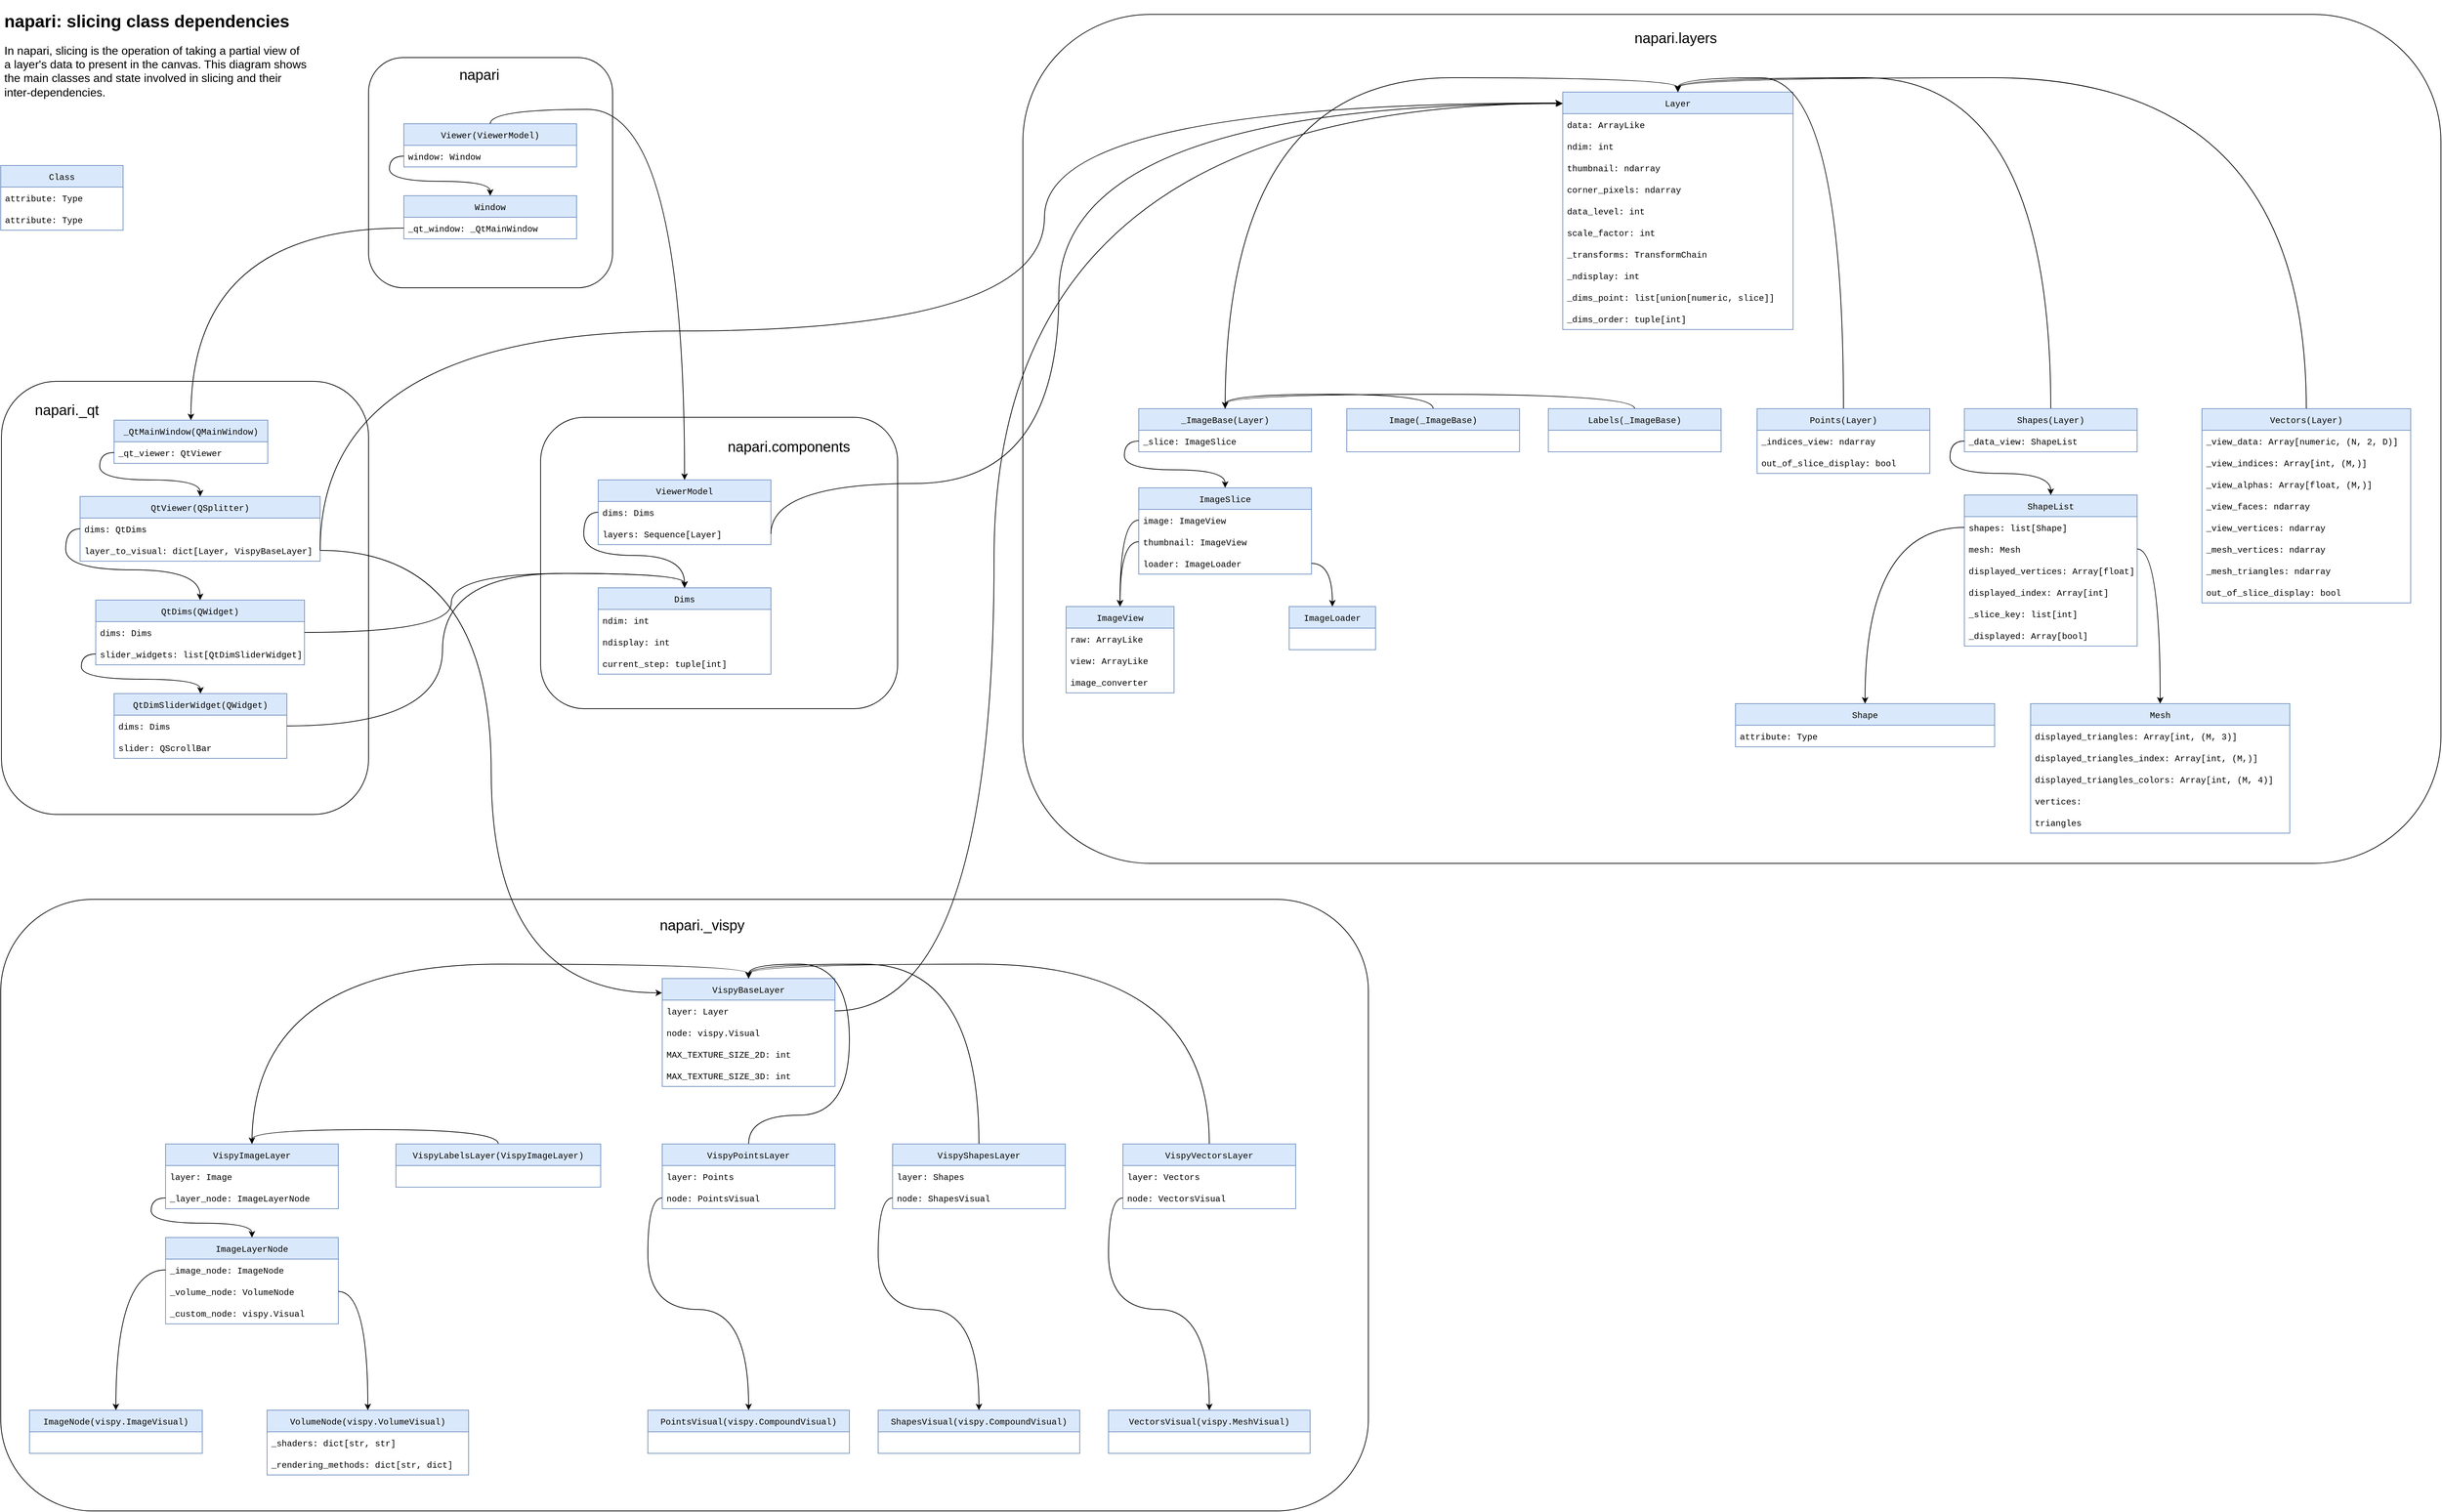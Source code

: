 <mxfile version="20.0.4" type="github">
  <diagram id="amXD4CRLPT9Gu3myYeHr" name="Page-1">
    <mxGraphModel dx="5903" dy="2289" grid="1" gridSize="10" guides="1" tooltips="1" connect="1" arrows="1" fold="1" page="1" pageScale="1" pageWidth="850" pageHeight="1100" math="0" shadow="0">
      <root>
        <mxCell id="0" />
        <mxCell id="1" parent="0" />
        <mxCell id="fehljR9FJIhlfC_9Ge6p-8" value="" style="group" vertex="1" connectable="0" parent="1">
          <mxGeometry x="1440" y="20" width="1970" height="1180" as="geometry" />
        </mxCell>
        <mxCell id="Q6JC675MKathtj5cPqvf-20" value="" style="rounded=1;whiteSpace=wrap;html=1;fillColor=default;" parent="fehljR9FJIhlfC_9Ge6p-8" vertex="1">
          <mxGeometry width="1970" height="1180" as="geometry" />
        </mxCell>
        <mxCell id="Q6JC675MKathtj5cPqvf-26" value="_ImageBase(Layer)" style="swimlane;fontStyle=0;childLayout=stackLayout;horizontal=1;startSize=30;horizontalStack=0;resizeParent=1;resizeParentMax=0;resizeLast=0;collapsible=1;marginBottom=0;fontSize=12;fillColor=#dae8fc;strokeColor=#6c8ebf;fontFamily=Courier New;" parent="fehljR9FJIhlfC_9Ge6p-8" vertex="1">
          <mxGeometry x="161" y="548" width="240" height="60" as="geometry" />
        </mxCell>
        <mxCell id="Q6JC675MKathtj5cPqvf-27" value="_slice: ImageSlice" style="text;strokeColor=none;fillColor=none;align=left;verticalAlign=middle;spacingLeft=4;spacingRight=4;overflow=hidden;points=[[0,0.5],[1,0.5]];portConstraint=eastwest;rotatable=0;fontSize=12;fontFamily=Courier New;" parent="Q6JC675MKathtj5cPqvf-26" vertex="1">
          <mxGeometry y="30" width="240" height="30" as="geometry" />
        </mxCell>
        <mxCell id="Q6JC675MKathtj5cPqvf-28" value="ImageSlice" style="swimlane;fontStyle=0;childLayout=stackLayout;horizontal=1;startSize=30;horizontalStack=0;resizeParent=1;resizeParentMax=0;resizeLast=0;collapsible=1;marginBottom=0;fontSize=12;fillColor=#dae8fc;strokeColor=#6c8ebf;fontFamily=Courier New;" parent="fehljR9FJIhlfC_9Ge6p-8" vertex="1">
          <mxGeometry x="161" y="658" width="240" height="120" as="geometry" />
        </mxCell>
        <mxCell id="Q6JC675MKathtj5cPqvf-29" value="image: ImageView" style="text;strokeColor=none;fillColor=none;align=left;verticalAlign=middle;spacingLeft=4;spacingRight=4;overflow=hidden;points=[[0,0.5],[1,0.5]];portConstraint=eastwest;rotatable=0;fontSize=12;fontFamily=Courier New;" parent="Q6JC675MKathtj5cPqvf-28" vertex="1">
          <mxGeometry y="30" width="240" height="30" as="geometry" />
        </mxCell>
        <mxCell id="Q6JC675MKathtj5cPqvf-30" value="thumbnail: ImageView" style="text;strokeColor=none;fillColor=none;align=left;verticalAlign=middle;spacingLeft=4;spacingRight=4;overflow=hidden;points=[[0,0.5],[1,0.5]];portConstraint=eastwest;rotatable=0;fontSize=12;fontFamily=Courier New;" parent="Q6JC675MKathtj5cPqvf-28" vertex="1">
          <mxGeometry y="60" width="240" height="30" as="geometry" />
        </mxCell>
        <mxCell id="Q6JC675MKathtj5cPqvf-31" value="loader: ImageLoader" style="text;strokeColor=none;fillColor=none;align=left;verticalAlign=middle;spacingLeft=4;spacingRight=4;overflow=hidden;points=[[0,0.5],[1,0.5]];portConstraint=eastwest;rotatable=0;fontSize=12;fontFamily=Courier New;" parent="Q6JC675MKathtj5cPqvf-28" vertex="1">
          <mxGeometry y="90" width="240" height="30" as="geometry" />
        </mxCell>
        <mxCell id="Q6JC675MKathtj5cPqvf-32" value="ImageView" style="swimlane;fontStyle=0;childLayout=stackLayout;horizontal=1;startSize=30;horizontalStack=0;resizeParent=1;resizeParentMax=0;resizeLast=0;collapsible=1;marginBottom=0;fontSize=12;fillColor=#dae8fc;strokeColor=#6c8ebf;fontFamily=Courier New;" parent="fehljR9FJIhlfC_9Ge6p-8" vertex="1">
          <mxGeometry x="60" y="823" width="150" height="120" as="geometry">
            <mxRectangle x="1910" y="835" width="110" height="30" as="alternateBounds" />
          </mxGeometry>
        </mxCell>
        <mxCell id="Q6JC675MKathtj5cPqvf-33" value="raw: ArrayLike" style="text;strokeColor=none;fillColor=none;align=left;verticalAlign=middle;spacingLeft=4;spacingRight=4;overflow=hidden;points=[[0,0.5],[1,0.5]];portConstraint=eastwest;rotatable=0;fontSize=12;fontFamily=Courier New;" parent="Q6JC675MKathtj5cPqvf-32" vertex="1">
          <mxGeometry y="30" width="150" height="30" as="geometry" />
        </mxCell>
        <mxCell id="Q6JC675MKathtj5cPqvf-34" value="view: ArrayLike" style="text;strokeColor=none;fillColor=none;align=left;verticalAlign=middle;spacingLeft=4;spacingRight=4;overflow=hidden;points=[[0,0.5],[1,0.5]];portConstraint=eastwest;rotatable=0;fontSize=12;fontFamily=Courier New;" parent="Q6JC675MKathtj5cPqvf-32" vertex="1">
          <mxGeometry y="60" width="150" height="30" as="geometry" />
        </mxCell>
        <mxCell id="Q6JC675MKathtj5cPqvf-35" value="image_converter" style="text;strokeColor=none;fillColor=none;align=left;verticalAlign=middle;spacingLeft=4;spacingRight=4;overflow=hidden;points=[[0,0.5],[1,0.5]];portConstraint=eastwest;rotatable=0;fontSize=12;fontFamily=Courier New;" parent="Q6JC675MKathtj5cPqvf-32" vertex="1">
          <mxGeometry y="90" width="150" height="30" as="geometry" />
        </mxCell>
        <mxCell id="Q6JC675MKathtj5cPqvf-36" value="ImageLoader" style="swimlane;fontStyle=0;childLayout=stackLayout;horizontal=1;startSize=30;horizontalStack=0;resizeParent=1;resizeParentMax=0;resizeLast=0;collapsible=1;marginBottom=0;fontSize=12;fillColor=#dae8fc;strokeColor=#6c8ebf;fontFamily=Courier New;" parent="fehljR9FJIhlfC_9Ge6p-8" vertex="1">
          <mxGeometry x="370" y="823" width="120" height="60" as="geometry" />
        </mxCell>
        <mxCell id="Q6JC675MKathtj5cPqvf-37" value="Layer" style="swimlane;fontStyle=0;childLayout=stackLayout;horizontal=1;startSize=30;horizontalStack=0;resizeParent=1;resizeParentMax=0;resizeLast=0;collapsible=1;marginBottom=0;fontSize=12;fillColor=#dae8fc;strokeColor=#6c8ebf;fontFamily=Courier New;" parent="fehljR9FJIhlfC_9Ge6p-8" vertex="1">
          <mxGeometry x="750" y="108" width="320" height="330" as="geometry" />
        </mxCell>
        <mxCell id="Q6JC675MKathtj5cPqvf-38" value="data: ArrayLike" style="text;strokeColor=none;fillColor=none;align=left;verticalAlign=middle;spacingLeft=4;spacingRight=4;overflow=hidden;points=[[0,0.5],[1,0.5]];portConstraint=eastwest;rotatable=0;fontSize=12;fontFamily=Courier New;" parent="Q6JC675MKathtj5cPqvf-37" vertex="1">
          <mxGeometry y="30" width="320" height="30" as="geometry" />
        </mxCell>
        <mxCell id="Q6JC675MKathtj5cPqvf-39" value="ndim: int" style="text;strokeColor=none;fillColor=none;align=left;verticalAlign=middle;spacingLeft=4;spacingRight=4;overflow=hidden;points=[[0,0.5],[1,0.5]];portConstraint=eastwest;rotatable=0;fontSize=12;fontFamily=Courier New;" parent="Q6JC675MKathtj5cPqvf-37" vertex="1">
          <mxGeometry y="60" width="320" height="30" as="geometry" />
        </mxCell>
        <mxCell id="Q6JC675MKathtj5cPqvf-40" value="thumbnail: ndarray" style="text;strokeColor=none;fillColor=none;align=left;verticalAlign=middle;spacingLeft=4;spacingRight=4;overflow=hidden;points=[[0,0.5],[1,0.5]];portConstraint=eastwest;rotatable=0;fontSize=12;fontFamily=Courier New;" parent="Q6JC675MKathtj5cPqvf-37" vertex="1">
          <mxGeometry y="90" width="320" height="30" as="geometry" />
        </mxCell>
        <mxCell id="Q6JC675MKathtj5cPqvf-41" value="corner_pixels: ndarray" style="text;strokeColor=none;fillColor=none;align=left;verticalAlign=middle;spacingLeft=4;spacingRight=4;overflow=hidden;points=[[0,0.5],[1,0.5]];portConstraint=eastwest;rotatable=0;fontSize=12;fontFamily=Courier New;" parent="Q6JC675MKathtj5cPqvf-37" vertex="1">
          <mxGeometry y="120" width="320" height="30" as="geometry" />
        </mxCell>
        <mxCell id="Q6JC675MKathtj5cPqvf-42" value="data_level: int" style="text;strokeColor=none;fillColor=none;align=left;verticalAlign=middle;spacingLeft=4;spacingRight=4;overflow=hidden;points=[[0,0.5],[1,0.5]];portConstraint=eastwest;rotatable=0;fontSize=12;fontFamily=Courier New;" parent="Q6JC675MKathtj5cPqvf-37" vertex="1">
          <mxGeometry y="150" width="320" height="30" as="geometry" />
        </mxCell>
        <mxCell id="Q6JC675MKathtj5cPqvf-43" value="scale_factor: int" style="text;strokeColor=none;fillColor=none;align=left;verticalAlign=middle;spacingLeft=4;spacingRight=4;overflow=hidden;points=[[0,0.5],[1,0.5]];portConstraint=eastwest;rotatable=0;fontSize=12;fontFamily=Courier New;" parent="Q6JC675MKathtj5cPqvf-37" vertex="1">
          <mxGeometry y="180" width="320" height="30" as="geometry" />
        </mxCell>
        <mxCell id="Q6JC675MKathtj5cPqvf-44" value="_transforms: TransformChain" style="text;strokeColor=none;fillColor=none;align=left;verticalAlign=middle;spacingLeft=4;spacingRight=4;overflow=hidden;points=[[0,0.5],[1,0.5]];portConstraint=eastwest;rotatable=0;fontSize=12;fontFamily=Courier New;" parent="Q6JC675MKathtj5cPqvf-37" vertex="1">
          <mxGeometry y="210" width="320" height="30" as="geometry" />
        </mxCell>
        <mxCell id="Q6JC675MKathtj5cPqvf-45" value="_ndisplay: int" style="text;strokeColor=none;fillColor=none;align=left;verticalAlign=middle;spacingLeft=4;spacingRight=4;overflow=hidden;points=[[0,0.5],[1,0.5]];portConstraint=eastwest;rotatable=0;fontSize=12;fontFamily=Courier New;" parent="Q6JC675MKathtj5cPqvf-37" vertex="1">
          <mxGeometry y="240" width="320" height="30" as="geometry" />
        </mxCell>
        <mxCell id="Q6JC675MKathtj5cPqvf-46" value="_dims_point: list[union[numeric, slice]]" style="text;strokeColor=none;fillColor=none;align=left;verticalAlign=middle;spacingLeft=4;spacingRight=4;overflow=hidden;points=[[0,0.5],[1,0.5]];portConstraint=eastwest;rotatable=0;fontSize=12;fontFamily=Courier New;" parent="Q6JC675MKathtj5cPqvf-37" vertex="1">
          <mxGeometry y="270" width="320" height="30" as="geometry" />
        </mxCell>
        <mxCell id="Q6JC675MKathtj5cPqvf-47" value="_dims_order: tuple[int]" style="text;strokeColor=none;fillColor=none;align=left;verticalAlign=middle;spacingLeft=4;spacingRight=4;overflow=hidden;points=[[0,0.5],[1,0.5]];portConstraint=eastwest;rotatable=0;fontSize=12;fontFamily=Courier New;" parent="Q6JC675MKathtj5cPqvf-37" vertex="1">
          <mxGeometry y="300" width="320" height="30" as="geometry" />
        </mxCell>
        <mxCell id="Q6JC675MKathtj5cPqvf-48" style="edgeStyle=orthogonalEdgeStyle;curved=1;rounded=0;orthogonalLoop=1;jettySize=auto;html=1;exitX=0.5;exitY=0;exitDx=0;exitDy=0;entryX=0.5;entryY=0;entryDx=0;entryDy=0;" parent="fehljR9FJIhlfC_9Ge6p-8" source="Q6JC675MKathtj5cPqvf-49" target="Q6JC675MKathtj5cPqvf-37" edge="1">
          <mxGeometry relative="1" as="geometry" />
        </mxCell>
        <mxCell id="Q6JC675MKathtj5cPqvf-49" value="Points(Layer)" style="swimlane;fontStyle=0;childLayout=stackLayout;horizontal=1;startSize=30;horizontalStack=0;resizeParent=1;resizeParentMax=0;resizeLast=0;collapsible=1;marginBottom=0;fontSize=12;fillColor=#dae8fc;strokeColor=#6c8ebf;fontFamily=Courier New;" parent="fehljR9FJIhlfC_9Ge6p-8" vertex="1">
          <mxGeometry x="1020" y="548" width="240" height="90" as="geometry" />
        </mxCell>
        <mxCell id="Q6JC675MKathtj5cPqvf-50" value="_indices_view: ndarray" style="text;strokeColor=none;fillColor=none;align=left;verticalAlign=middle;spacingLeft=4;spacingRight=4;overflow=hidden;points=[[0,0.5],[1,0.5]];portConstraint=eastwest;rotatable=0;fontSize=12;fontFamily=Courier New;" parent="Q6JC675MKathtj5cPqvf-49" vertex="1">
          <mxGeometry y="30" width="240" height="30" as="geometry" />
        </mxCell>
        <mxCell id="Q6JC675MKathtj5cPqvf-51" value="out_of_slice_display: bool" style="text;strokeColor=none;fillColor=none;align=left;verticalAlign=middle;spacingLeft=4;spacingRight=4;overflow=hidden;points=[[0,0.5],[1,0.5]];portConstraint=eastwest;rotatable=0;fontSize=12;fontFamily=Courier New;" parent="Q6JC675MKathtj5cPqvf-49" vertex="1">
          <mxGeometry y="60" width="240" height="30" as="geometry" />
        </mxCell>
        <mxCell id="Q6JC675MKathtj5cPqvf-52" style="edgeStyle=orthogonalEdgeStyle;curved=1;rounded=0;orthogonalLoop=1;jettySize=auto;html=1;exitX=0.5;exitY=0;exitDx=0;exitDy=0;entryX=0.5;entryY=0;entryDx=0;entryDy=0;" parent="fehljR9FJIhlfC_9Ge6p-8" source="Q6JC675MKathtj5cPqvf-53" target="Q6JC675MKathtj5cPqvf-37" edge="1">
          <mxGeometry relative="1" as="geometry" />
        </mxCell>
        <mxCell id="Q6JC675MKathtj5cPqvf-53" value="Shapes(Layer)" style="swimlane;fontStyle=0;childLayout=stackLayout;horizontal=1;startSize=30;horizontalStack=0;resizeParent=1;resizeParentMax=0;resizeLast=0;collapsible=1;marginBottom=0;fontSize=12;fillColor=#dae8fc;strokeColor=#6c8ebf;fontFamily=Courier New;" parent="fehljR9FJIhlfC_9Ge6p-8" vertex="1">
          <mxGeometry x="1308" y="548" width="240" height="60" as="geometry" />
        </mxCell>
        <mxCell id="Q6JC675MKathtj5cPqvf-54" value="_data_view: ShapeList" style="text;strokeColor=none;fillColor=none;align=left;verticalAlign=middle;spacingLeft=4;spacingRight=4;overflow=hidden;points=[[0,0.5],[1,0.5]];portConstraint=eastwest;rotatable=0;fontSize=12;fontFamily=Courier New;" parent="Q6JC675MKathtj5cPqvf-53" vertex="1">
          <mxGeometry y="30" width="240" height="30" as="geometry" />
        </mxCell>
        <mxCell id="Q6JC675MKathtj5cPqvf-55" value="ShapeList" style="swimlane;fontStyle=0;childLayout=stackLayout;horizontal=1;startSize=30;horizontalStack=0;resizeParent=1;resizeParentMax=0;resizeLast=0;collapsible=1;marginBottom=0;fontSize=12;fillColor=#dae8fc;strokeColor=#6c8ebf;fontFamily=Courier New;" parent="fehljR9FJIhlfC_9Ge6p-8" vertex="1">
          <mxGeometry x="1308" y="668" width="240" height="210" as="geometry" />
        </mxCell>
        <mxCell id="Q6JC675MKathtj5cPqvf-56" value="shapes: list[Shape]" style="text;strokeColor=none;fillColor=none;align=left;verticalAlign=middle;spacingLeft=4;spacingRight=4;overflow=hidden;points=[[0,0.5],[1,0.5]];portConstraint=eastwest;rotatable=0;fontSize=12;fontFamily=Courier New;" parent="Q6JC675MKathtj5cPqvf-55" vertex="1">
          <mxGeometry y="30" width="240" height="30" as="geometry" />
        </mxCell>
        <mxCell id="Q6JC675MKathtj5cPqvf-57" value="mesh: Mesh" style="text;strokeColor=none;fillColor=none;align=left;verticalAlign=middle;spacingLeft=4;spacingRight=4;overflow=hidden;points=[[0,0.5],[1,0.5]];portConstraint=eastwest;rotatable=0;fontSize=12;fontFamily=Courier New;" parent="Q6JC675MKathtj5cPqvf-55" vertex="1">
          <mxGeometry y="60" width="240" height="30" as="geometry" />
        </mxCell>
        <mxCell id="Q6JC675MKathtj5cPqvf-58" value="displayed_vertices: Array[float]" style="text;strokeColor=none;fillColor=none;align=left;verticalAlign=middle;spacingLeft=4;spacingRight=4;overflow=hidden;points=[[0,0.5],[1,0.5]];portConstraint=eastwest;rotatable=0;fontSize=12;fontFamily=Courier New;" parent="Q6JC675MKathtj5cPqvf-55" vertex="1">
          <mxGeometry y="90" width="240" height="30" as="geometry" />
        </mxCell>
        <mxCell id="Q6JC675MKathtj5cPqvf-59" value="displayed_index: Array[int]" style="text;strokeColor=none;fillColor=none;align=left;verticalAlign=middle;spacingLeft=4;spacingRight=4;overflow=hidden;points=[[0,0.5],[1,0.5]];portConstraint=eastwest;rotatable=0;fontSize=12;fontFamily=Courier New;" parent="Q6JC675MKathtj5cPqvf-55" vertex="1">
          <mxGeometry y="120" width="240" height="30" as="geometry" />
        </mxCell>
        <mxCell id="Q6JC675MKathtj5cPqvf-60" value="_slice_key: list[int]" style="text;strokeColor=none;fillColor=none;align=left;verticalAlign=middle;spacingLeft=4;spacingRight=4;overflow=hidden;points=[[0,0.5],[1,0.5]];portConstraint=eastwest;rotatable=0;fontSize=12;fontFamily=Courier New;" parent="Q6JC675MKathtj5cPqvf-55" vertex="1">
          <mxGeometry y="150" width="240" height="30" as="geometry" />
        </mxCell>
        <mxCell id="Q6JC675MKathtj5cPqvf-61" value="_displayed: Array[bool]" style="text;strokeColor=none;fillColor=none;align=left;verticalAlign=middle;spacingLeft=4;spacingRight=4;overflow=hidden;points=[[0,0.5],[1,0.5]];portConstraint=eastwest;rotatable=0;fontSize=12;fontFamily=Courier New;" parent="Q6JC675MKathtj5cPqvf-55" vertex="1">
          <mxGeometry y="180" width="240" height="30" as="geometry" />
        </mxCell>
        <mxCell id="Q6JC675MKathtj5cPqvf-62" value="Mesh" style="swimlane;fontStyle=0;childLayout=stackLayout;horizontal=1;startSize=30;horizontalStack=0;resizeParent=1;resizeParentMax=0;resizeLast=0;collapsible=1;marginBottom=0;fontSize=12;fillColor=#dae8fc;strokeColor=#6c8ebf;fontFamily=Courier New;" parent="fehljR9FJIhlfC_9Ge6p-8" vertex="1">
          <mxGeometry x="1400" y="958" width="360" height="180" as="geometry" />
        </mxCell>
        <mxCell id="Q6JC675MKathtj5cPqvf-63" value="displayed_triangles: Array[int, (M, 3)]" style="text;strokeColor=none;fillColor=none;align=left;verticalAlign=middle;spacingLeft=4;spacingRight=4;overflow=hidden;points=[[0,0.5],[1,0.5]];portConstraint=eastwest;rotatable=0;fontSize=12;fontFamily=Courier New;" parent="Q6JC675MKathtj5cPqvf-62" vertex="1">
          <mxGeometry y="30" width="360" height="30" as="geometry" />
        </mxCell>
        <mxCell id="Q6JC675MKathtj5cPqvf-64" value="displayed_triangles_index: Array[int, (M,)]" style="text;strokeColor=none;fillColor=none;align=left;verticalAlign=middle;spacingLeft=4;spacingRight=4;overflow=hidden;points=[[0,0.5],[1,0.5]];portConstraint=eastwest;rotatable=0;fontSize=12;fontFamily=Courier New;" parent="Q6JC675MKathtj5cPqvf-62" vertex="1">
          <mxGeometry y="60" width="360" height="30" as="geometry" />
        </mxCell>
        <mxCell id="Q6JC675MKathtj5cPqvf-65" value="displayed_triangles_colors: Array[int, (M, 4)]" style="text;strokeColor=none;fillColor=none;align=left;verticalAlign=middle;spacingLeft=4;spacingRight=4;overflow=hidden;points=[[0,0.5],[1,0.5]];portConstraint=eastwest;rotatable=0;fontSize=12;fontFamily=Courier New;" parent="Q6JC675MKathtj5cPqvf-62" vertex="1">
          <mxGeometry y="90" width="360" height="30" as="geometry" />
        </mxCell>
        <mxCell id="Q6JC675MKathtj5cPqvf-66" value="vertices:" style="text;strokeColor=none;fillColor=none;align=left;verticalAlign=middle;spacingLeft=4;spacingRight=4;overflow=hidden;points=[[0,0.5],[1,0.5]];portConstraint=eastwest;rotatable=0;fontSize=12;fontFamily=Courier New;" parent="Q6JC675MKathtj5cPqvf-62" vertex="1">
          <mxGeometry y="120" width="360" height="30" as="geometry" />
        </mxCell>
        <mxCell id="Q6JC675MKathtj5cPqvf-67" value="triangles" style="text;strokeColor=none;fillColor=none;align=left;verticalAlign=middle;spacingLeft=4;spacingRight=4;overflow=hidden;points=[[0,0.5],[1,0.5]];portConstraint=eastwest;rotatable=0;fontSize=12;fontFamily=Courier New;" parent="Q6JC675MKathtj5cPqvf-62" vertex="1">
          <mxGeometry y="150" width="360" height="30" as="geometry" />
        </mxCell>
        <mxCell id="Q6JC675MKathtj5cPqvf-68" style="edgeStyle=orthogonalEdgeStyle;curved=1;rounded=0;orthogonalLoop=1;jettySize=auto;html=1;exitX=0.5;exitY=0;exitDx=0;exitDy=0;entryX=0.5;entryY=0;entryDx=0;entryDy=0;" parent="fehljR9FJIhlfC_9Ge6p-8" source="Q6JC675MKathtj5cPqvf-69" target="Q6JC675MKathtj5cPqvf-37" edge="1">
          <mxGeometry relative="1" as="geometry" />
        </mxCell>
        <mxCell id="Q6JC675MKathtj5cPqvf-69" value="Vectors(Layer)" style="swimlane;fontStyle=0;childLayout=stackLayout;horizontal=1;startSize=30;horizontalStack=0;resizeParent=1;resizeParentMax=0;resizeLast=0;collapsible=1;marginBottom=0;fontSize=12;fillColor=#dae8fc;strokeColor=#6c8ebf;fontFamily=Courier New;" parent="fehljR9FJIhlfC_9Ge6p-8" vertex="1">
          <mxGeometry x="1638" y="548" width="290" height="270" as="geometry" />
        </mxCell>
        <mxCell id="Q6JC675MKathtj5cPqvf-70" value="_view_data: Array[numeric, (N, 2, D)]" style="text;strokeColor=none;fillColor=none;align=left;verticalAlign=middle;spacingLeft=4;spacingRight=4;overflow=hidden;points=[[0,0.5],[1,0.5]];portConstraint=eastwest;rotatable=0;fontSize=12;fontFamily=Courier New;" parent="Q6JC675MKathtj5cPqvf-69" vertex="1">
          <mxGeometry y="30" width="290" height="30" as="geometry" />
        </mxCell>
        <mxCell id="Q6JC675MKathtj5cPqvf-71" value="_view_indices: Array[int, (M,)]" style="text;strokeColor=none;fillColor=none;align=left;verticalAlign=middle;spacingLeft=4;spacingRight=4;overflow=hidden;points=[[0,0.5],[1,0.5]];portConstraint=eastwest;rotatable=0;fontSize=12;fontFamily=Courier New;" parent="Q6JC675MKathtj5cPqvf-69" vertex="1">
          <mxGeometry y="60" width="290" height="30" as="geometry" />
        </mxCell>
        <mxCell id="Q6JC675MKathtj5cPqvf-72" value="_view_alphas: Array[float, (M,)]" style="text;strokeColor=none;fillColor=none;align=left;verticalAlign=middle;spacingLeft=4;spacingRight=4;overflow=hidden;points=[[0,0.5],[1,0.5]];portConstraint=eastwest;rotatable=0;fontSize=12;fontFamily=Courier New;" parent="Q6JC675MKathtj5cPqvf-69" vertex="1">
          <mxGeometry y="90" width="290" height="30" as="geometry" />
        </mxCell>
        <mxCell id="Q6JC675MKathtj5cPqvf-73" value="_view_faces: ndarray" style="text;strokeColor=none;fillColor=none;align=left;verticalAlign=middle;spacingLeft=4;spacingRight=4;overflow=hidden;points=[[0,0.5],[1,0.5]];portConstraint=eastwest;rotatable=0;fontSize=12;fontFamily=Courier New;" parent="Q6JC675MKathtj5cPqvf-69" vertex="1">
          <mxGeometry y="120" width="290" height="30" as="geometry" />
        </mxCell>
        <mxCell id="Q6JC675MKathtj5cPqvf-74" value="_view_vertices: ndarray" style="text;strokeColor=none;fillColor=none;align=left;verticalAlign=middle;spacingLeft=4;spacingRight=4;overflow=hidden;points=[[0,0.5],[1,0.5]];portConstraint=eastwest;rotatable=0;fontSize=12;fontFamily=Courier New;" parent="Q6JC675MKathtj5cPqvf-69" vertex="1">
          <mxGeometry y="150" width="290" height="30" as="geometry" />
        </mxCell>
        <mxCell id="Q6JC675MKathtj5cPqvf-75" value="_mesh_vertices: ndarray" style="text;strokeColor=none;fillColor=none;align=left;verticalAlign=middle;spacingLeft=4;spacingRight=4;overflow=hidden;points=[[0,0.5],[1,0.5]];portConstraint=eastwest;rotatable=0;fontSize=12;fontFamily=Courier New;" parent="Q6JC675MKathtj5cPqvf-69" vertex="1">
          <mxGeometry y="180" width="290" height="30" as="geometry" />
        </mxCell>
        <mxCell id="Q6JC675MKathtj5cPqvf-76" value="_mesh_triangles: ndarray" style="text;strokeColor=none;fillColor=none;align=left;verticalAlign=middle;spacingLeft=4;spacingRight=4;overflow=hidden;points=[[0,0.5],[1,0.5]];portConstraint=eastwest;rotatable=0;fontSize=12;fontFamily=Courier New;" parent="Q6JC675MKathtj5cPqvf-69" vertex="1">
          <mxGeometry y="210" width="290" height="30" as="geometry" />
        </mxCell>
        <mxCell id="Q6JC675MKathtj5cPqvf-77" value="out_of_slice_display: bool" style="text;strokeColor=none;fillColor=none;align=left;verticalAlign=middle;spacingLeft=4;spacingRight=4;overflow=hidden;points=[[0,0.5],[1,0.5]];portConstraint=eastwest;rotatable=0;fontSize=12;fontFamily=Courier New;" parent="Q6JC675MKathtj5cPqvf-69" vertex="1">
          <mxGeometry y="240" width="290" height="30" as="geometry" />
        </mxCell>
        <mxCell id="Q6JC675MKathtj5cPqvf-78" style="edgeStyle=orthogonalEdgeStyle;curved=1;rounded=0;orthogonalLoop=1;jettySize=auto;html=1;exitX=0.5;exitY=0;exitDx=0;exitDy=0;entryX=0.5;entryY=0;entryDx=0;entryDy=0;" parent="fehljR9FJIhlfC_9Ge6p-8" source="Q6JC675MKathtj5cPqvf-79" target="Q6JC675MKathtj5cPqvf-26" edge="1">
          <mxGeometry relative="1" as="geometry" />
        </mxCell>
        <mxCell id="Q6JC675MKathtj5cPqvf-79" value="Labels(_ImageBase)" style="swimlane;fontStyle=0;childLayout=stackLayout;horizontal=1;startSize=30;horizontalStack=0;resizeParent=1;resizeParentMax=0;resizeLast=0;collapsible=1;marginBottom=0;fontSize=12;fillColor=#dae8fc;strokeColor=#6c8ebf;fontFamily=Courier New;" parent="fehljR9FJIhlfC_9Ge6p-8" vertex="1">
          <mxGeometry x="730" y="548" width="240" height="60" as="geometry" />
        </mxCell>
        <mxCell id="Q6JC675MKathtj5cPqvf-80" style="edgeStyle=orthogonalEdgeStyle;curved=1;rounded=0;orthogonalLoop=1;jettySize=auto;html=1;exitX=0.5;exitY=0;exitDx=0;exitDy=0;entryX=0.5;entryY=0;entryDx=0;entryDy=0;" parent="fehljR9FJIhlfC_9Ge6p-8" source="Q6JC675MKathtj5cPqvf-81" target="Q6JC675MKathtj5cPqvf-26" edge="1">
          <mxGeometry relative="1" as="geometry" />
        </mxCell>
        <mxCell id="Q6JC675MKathtj5cPqvf-81" value="Image(_ImageBase)" style="swimlane;fontStyle=0;childLayout=stackLayout;horizontal=1;startSize=30;horizontalStack=0;resizeParent=1;resizeParentMax=0;resizeLast=0;collapsible=1;marginBottom=0;fontSize=12;fillColor=#dae8fc;strokeColor=#6c8ebf;fontFamily=Courier New;" parent="fehljR9FJIhlfC_9Ge6p-8" vertex="1">
          <mxGeometry x="450" y="548" width="240" height="60" as="geometry" />
        </mxCell>
        <mxCell id="Q6JC675MKathtj5cPqvf-82" value="&lt;font style=&quot;font-size: 20px;&quot;&gt;napari.layers&lt;/font&gt;" style="text;html=1;strokeColor=none;fillColor=none;align=center;verticalAlign=middle;whiteSpace=wrap;rounded=0;" parent="fehljR9FJIhlfC_9Ge6p-8" vertex="1">
          <mxGeometry x="817" y="17" width="180" height="30" as="geometry" />
        </mxCell>
        <mxCell id="Q6JC675MKathtj5cPqvf-83" style="edgeStyle=orthogonalEdgeStyle;curved=1;rounded=0;orthogonalLoop=1;jettySize=auto;html=1;exitX=1;exitY=0.5;exitDx=0;exitDy=0;entryX=0.5;entryY=0;entryDx=0;entryDy=0;" parent="fehljR9FJIhlfC_9Ge6p-8" source="Q6JC675MKathtj5cPqvf-31" target="Q6JC675MKathtj5cPqvf-36" edge="1">
          <mxGeometry relative="1" as="geometry" />
        </mxCell>
        <mxCell id="Q6JC675MKathtj5cPqvf-84" style="edgeStyle=orthogonalEdgeStyle;curved=1;rounded=0;orthogonalLoop=1;jettySize=auto;html=1;exitX=0;exitY=0.5;exitDx=0;exitDy=0;entryX=0.5;entryY=0;entryDx=0;entryDy=0;" parent="fehljR9FJIhlfC_9Ge6p-8" source="Q6JC675MKathtj5cPqvf-29" target="Q6JC675MKathtj5cPqvf-32" edge="1">
          <mxGeometry relative="1" as="geometry" />
        </mxCell>
        <mxCell id="Q6JC675MKathtj5cPqvf-85" style="edgeStyle=orthogonalEdgeStyle;curved=1;rounded=0;orthogonalLoop=1;jettySize=auto;html=1;exitX=0;exitY=0.5;exitDx=0;exitDy=0;entryX=0.5;entryY=0;entryDx=0;entryDy=0;" parent="fehljR9FJIhlfC_9Ge6p-8" source="Q6JC675MKathtj5cPqvf-30" target="Q6JC675MKathtj5cPqvf-32" edge="1">
          <mxGeometry relative="1" as="geometry" />
        </mxCell>
        <mxCell id="Q6JC675MKathtj5cPqvf-86" style="edgeStyle=orthogonalEdgeStyle;curved=1;rounded=0;orthogonalLoop=1;jettySize=auto;html=1;exitX=1;exitY=0.5;exitDx=0;exitDy=0;entryX=0.5;entryY=0;entryDx=0;entryDy=0;" parent="fehljR9FJIhlfC_9Ge6p-8" source="Q6JC675MKathtj5cPqvf-57" target="Q6JC675MKathtj5cPqvf-62" edge="1">
          <mxGeometry relative="1" as="geometry" />
        </mxCell>
        <mxCell id="Q6JC675MKathtj5cPqvf-87" value="Shape" style="swimlane;fontStyle=0;childLayout=stackLayout;horizontal=1;startSize=30;horizontalStack=0;resizeParent=1;resizeParentMax=0;resizeLast=0;collapsible=1;marginBottom=0;fontSize=12;fillColor=#dae8fc;strokeColor=#6c8ebf;fontFamily=Courier New;" parent="fehljR9FJIhlfC_9Ge6p-8" vertex="1">
          <mxGeometry x="990" y="958" width="360" height="60" as="geometry" />
        </mxCell>
        <mxCell id="Q6JC675MKathtj5cPqvf-88" value="attribute: Type" style="text;strokeColor=none;fillColor=none;align=left;verticalAlign=middle;spacingLeft=4;spacingRight=4;overflow=hidden;points=[[0,0.5],[1,0.5]];portConstraint=eastwest;rotatable=0;fontSize=12;fontFamily=Courier New;" parent="Q6JC675MKathtj5cPqvf-87" vertex="1">
          <mxGeometry y="30" width="360" height="30" as="geometry" />
        </mxCell>
        <mxCell id="Q6JC675MKathtj5cPqvf-89" style="edgeStyle=orthogonalEdgeStyle;curved=1;rounded=0;orthogonalLoop=1;jettySize=auto;html=1;exitX=0;exitY=0.5;exitDx=0;exitDy=0;entryX=0.5;entryY=0;entryDx=0;entryDy=0;" parent="fehljR9FJIhlfC_9Ge6p-8" source="Q6JC675MKathtj5cPqvf-56" target="Q6JC675MKathtj5cPqvf-87" edge="1">
          <mxGeometry relative="1" as="geometry" />
        </mxCell>
        <mxCell id="Q6JC675MKathtj5cPqvf-25" style="edgeStyle=orthogonalEdgeStyle;curved=1;rounded=0;orthogonalLoop=1;jettySize=auto;html=1;exitX=0.5;exitY=0;exitDx=0;exitDy=0;entryX=0.5;entryY=0;entryDx=0;entryDy=0;" parent="fehljR9FJIhlfC_9Ge6p-8" source="Q6JC675MKathtj5cPqvf-26" target="Q6JC675MKathtj5cPqvf-37" edge="1">
          <mxGeometry relative="1" as="geometry" />
        </mxCell>
        <mxCell id="Q6JC675MKathtj5cPqvf-90" style="edgeStyle=orthogonalEdgeStyle;curved=1;rounded=0;orthogonalLoop=1;jettySize=auto;html=1;exitX=0;exitY=0.5;exitDx=0;exitDy=0;entryX=0.5;entryY=0;entryDx=0;entryDy=0;" parent="fehljR9FJIhlfC_9Ge6p-8" source="Q6JC675MKathtj5cPqvf-27" target="Q6JC675MKathtj5cPqvf-28" edge="1">
          <mxGeometry relative="1" as="geometry" />
        </mxCell>
        <mxCell id="Q6JC675MKathtj5cPqvf-91" style="edgeStyle=orthogonalEdgeStyle;curved=1;rounded=0;orthogonalLoop=1;jettySize=auto;html=1;exitX=0;exitY=0.5;exitDx=0;exitDy=0;entryX=0.5;entryY=0;entryDx=0;entryDy=0;" parent="fehljR9FJIhlfC_9Ge6p-8" source="Q6JC675MKathtj5cPqvf-54" target="Q6JC675MKathtj5cPqvf-55" edge="1">
          <mxGeometry relative="1" as="geometry" />
        </mxCell>
        <mxCell id="Q6JC675MKathtj5cPqvf-1" value="" style="group" parent="1" vertex="1" connectable="0">
          <mxGeometry x="531" y="80" width="339" height="320" as="geometry" />
        </mxCell>
        <mxCell id="Q6JC675MKathtj5cPqvf-2" value="" style="rounded=1;whiteSpace=wrap;html=1;fillColor=default;" parent="Q6JC675MKathtj5cPqvf-1" vertex="1">
          <mxGeometry width="339" height="320" as="geometry" />
        </mxCell>
        <mxCell id="Q6JC675MKathtj5cPqvf-3" value="&lt;font style=&quot;font-size: 20px;&quot;&gt;napari&lt;/font&gt;" style="text;html=1;strokeColor=none;fillColor=none;align=center;verticalAlign=middle;whiteSpace=wrap;rounded=0;" parent="Q6JC675MKathtj5cPqvf-1" vertex="1">
          <mxGeometry x="99" y="8" width="110" height="30" as="geometry" />
        </mxCell>
        <mxCell id="Q6JC675MKathtj5cPqvf-4" value="Viewer(ViewerModel)" style="swimlane;fontStyle=0;childLayout=stackLayout;horizontal=1;startSize=30;horizontalStack=0;resizeParent=1;resizeParentMax=0;resizeLast=0;collapsible=1;marginBottom=0;fontSize=12;fillColor=#dae8fc;strokeColor=#6c8ebf;fontFamily=Courier New;" parent="Q6JC675MKathtj5cPqvf-1" vertex="1">
          <mxGeometry x="49" y="92" width="240" height="60" as="geometry" />
        </mxCell>
        <mxCell id="Q6JC675MKathtj5cPqvf-5" value="window: Window" style="text;strokeColor=none;fillColor=none;align=left;verticalAlign=middle;spacingLeft=4;spacingRight=4;overflow=hidden;points=[[0,0.5],[1,0.5]];portConstraint=eastwest;rotatable=0;fontSize=12;fontFamily=Courier New;" parent="Q6JC675MKathtj5cPqvf-4" vertex="1">
          <mxGeometry y="30" width="240" height="30" as="geometry" />
        </mxCell>
        <mxCell id="Q6JC675MKathtj5cPqvf-6" value="Window" style="swimlane;fontStyle=0;childLayout=stackLayout;horizontal=1;startSize=30;horizontalStack=0;resizeParent=1;resizeParentMax=0;resizeLast=0;collapsible=1;marginBottom=0;fontSize=12;fillColor=#dae8fc;strokeColor=#6c8ebf;fontFamily=Courier New;" parent="Q6JC675MKathtj5cPqvf-1" vertex="1">
          <mxGeometry x="49" y="192" width="240" height="60" as="geometry" />
        </mxCell>
        <mxCell id="Q6JC675MKathtj5cPqvf-7" value="_qt_window: _QtMainWindow" style="text;strokeColor=none;fillColor=none;align=left;verticalAlign=middle;spacingLeft=4;spacingRight=4;overflow=hidden;points=[[0,0.5],[1,0.5]];portConstraint=eastwest;rotatable=0;fontSize=12;fontFamily=Courier New;" parent="Q6JC675MKathtj5cPqvf-6" vertex="1">
          <mxGeometry y="30" width="240" height="30" as="geometry" />
        </mxCell>
        <mxCell id="Q6JC675MKathtj5cPqvf-8" style="edgeStyle=orthogonalEdgeStyle;curved=1;rounded=0;orthogonalLoop=1;jettySize=auto;html=1;exitX=0;exitY=0.5;exitDx=0;exitDy=0;" parent="Q6JC675MKathtj5cPqvf-1" source="Q6JC675MKathtj5cPqvf-5" target="Q6JC675MKathtj5cPqvf-6" edge="1">
          <mxGeometry relative="1" as="geometry" />
        </mxCell>
        <mxCell id="Q6JC675MKathtj5cPqvf-9" value="" style="group" parent="1" vertex="1" connectable="0">
          <mxGeometry x="770" y="580" width="496" height="405" as="geometry" />
        </mxCell>
        <mxCell id="Q6JC675MKathtj5cPqvf-10" value="" style="rounded=1;whiteSpace=wrap;html=1;fillColor=default;" parent="Q6JC675MKathtj5cPqvf-9" vertex="1">
          <mxGeometry width="496" height="405" as="geometry" />
        </mxCell>
        <mxCell id="Q6JC675MKathtj5cPqvf-11" value="ViewerModel" style="swimlane;fontStyle=0;childLayout=stackLayout;horizontal=1;startSize=30;horizontalStack=0;resizeParent=1;resizeParentMax=0;resizeLast=0;collapsible=1;marginBottom=0;fontSize=12;fillColor=#dae8fc;strokeColor=#6c8ebf;fontFamily=Courier New;" parent="Q6JC675MKathtj5cPqvf-9" vertex="1">
          <mxGeometry x="80" y="87" width="240" height="90" as="geometry" />
        </mxCell>
        <mxCell id="Q6JC675MKathtj5cPqvf-12" value="dims: Dims" style="text;strokeColor=none;fillColor=none;align=left;verticalAlign=middle;spacingLeft=4;spacingRight=4;overflow=hidden;points=[[0,0.5],[1,0.5]];portConstraint=eastwest;rotatable=0;fontSize=12;fontFamily=Courier New;" parent="Q6JC675MKathtj5cPqvf-11" vertex="1">
          <mxGeometry y="30" width="240" height="30" as="geometry" />
        </mxCell>
        <mxCell id="Q6JC675MKathtj5cPqvf-13" value="layers: Sequence[Layer]" style="text;strokeColor=none;fillColor=none;align=left;verticalAlign=middle;spacingLeft=4;spacingRight=4;overflow=hidden;points=[[0,0.5],[1,0.5]];portConstraint=eastwest;rotatable=0;fontSize=12;fontFamily=Courier New;" parent="Q6JC675MKathtj5cPqvf-11" vertex="1">
          <mxGeometry y="60" width="240" height="30" as="geometry" />
        </mxCell>
        <mxCell id="Q6JC675MKathtj5cPqvf-14" value="Dims" style="swimlane;fontStyle=0;childLayout=stackLayout;horizontal=1;startSize=30;horizontalStack=0;resizeParent=1;resizeParentMax=0;resizeLast=0;collapsible=1;marginBottom=0;fontSize=12;fillColor=#dae8fc;strokeColor=#6c8ebf;fontFamily=Courier New;" parent="Q6JC675MKathtj5cPqvf-9" vertex="1">
          <mxGeometry x="80" y="237" width="240" height="120" as="geometry" />
        </mxCell>
        <mxCell id="Q6JC675MKathtj5cPqvf-15" value="ndim: int" style="text;strokeColor=none;fillColor=none;align=left;verticalAlign=middle;spacingLeft=4;spacingRight=4;overflow=hidden;points=[[0,0.5],[1,0.5]];portConstraint=eastwest;rotatable=0;fontSize=12;fontFamily=Courier New;" parent="Q6JC675MKathtj5cPqvf-14" vertex="1">
          <mxGeometry y="30" width="240" height="30" as="geometry" />
        </mxCell>
        <mxCell id="Q6JC675MKathtj5cPqvf-16" value="ndisplay: int" style="text;strokeColor=none;fillColor=none;align=left;verticalAlign=middle;spacingLeft=4;spacingRight=4;overflow=hidden;points=[[0,0.5],[1,0.5]];portConstraint=eastwest;rotatable=0;fontSize=12;fontFamily=Courier New;" parent="Q6JC675MKathtj5cPqvf-14" vertex="1">
          <mxGeometry y="60" width="240" height="30" as="geometry" />
        </mxCell>
        <mxCell id="Q6JC675MKathtj5cPqvf-17" value="current_step: tuple[int]" style="text;strokeColor=none;fillColor=none;align=left;verticalAlign=middle;spacingLeft=4;spacingRight=4;overflow=hidden;points=[[0,0.5],[1,0.5]];portConstraint=eastwest;rotatable=0;fontSize=12;fontFamily=Courier New;" parent="Q6JC675MKathtj5cPqvf-14" vertex="1">
          <mxGeometry y="90" width="240" height="30" as="geometry" />
        </mxCell>
        <mxCell id="Q6JC675MKathtj5cPqvf-18" value="&lt;font style=&quot;font-size: 20px;&quot;&gt;napari.components&lt;/font&gt;" style="text;html=1;strokeColor=none;fillColor=none;align=center;verticalAlign=middle;whiteSpace=wrap;rounded=0;" parent="Q6JC675MKathtj5cPqvf-9" vertex="1">
          <mxGeometry x="230" y="25" width="230" height="30" as="geometry" />
        </mxCell>
        <mxCell id="Q6JC675MKathtj5cPqvf-19" style="edgeStyle=orthogonalEdgeStyle;curved=1;rounded=0;orthogonalLoop=1;jettySize=auto;html=1;exitX=0;exitY=0.5;exitDx=0;exitDy=0;entryX=0.5;entryY=0;entryDx=0;entryDy=0;" parent="Q6JC675MKathtj5cPqvf-9" source="Q6JC675MKathtj5cPqvf-12" target="Q6JC675MKathtj5cPqvf-14" edge="1">
          <mxGeometry relative="1" as="geometry" />
        </mxCell>
        <mxCell id="Q6JC675MKathtj5cPqvf-21" value="" style="endArrow=classic;html=1;rounded=0;curved=1;entryX=0.5;entryY=0;entryDx=0;entryDy=0;edgeStyle=orthogonalEdgeStyle;exitX=0.474;exitY=-0.017;exitDx=0;exitDy=0;exitPerimeter=0;strokeColor=none;startArrow=none;" parent="1" source="Q6JC675MKathtj5cPqvf-11" edge="1">
          <mxGeometry relative="1" as="geometry">
            <mxPoint x="1330" y="454" as="sourcePoint" />
            <mxPoint x="1512.5" y="160" as="targetPoint" />
          </mxGeometry>
        </mxCell>
        <mxCell id="Q6JC675MKathtj5cPqvf-22" value="Class" style="swimlane;fontStyle=0;childLayout=stackLayout;horizontal=1;startSize=30;horizontalStack=0;resizeParent=1;resizeParentMax=0;resizeLast=0;collapsible=1;marginBottom=0;fontSize=12;fillColor=#dae8fc;strokeColor=#6c8ebf;fontFamily=Courier New;" parent="1" vertex="1">
          <mxGeometry x="20" y="230" width="170" height="90" as="geometry" />
        </mxCell>
        <mxCell id="Q6JC675MKathtj5cPqvf-23" value="attribute: Type" style="text;strokeColor=none;fillColor=none;align=left;verticalAlign=middle;spacingLeft=4;spacingRight=4;overflow=hidden;points=[[0,0.5],[1,0.5]];portConstraint=eastwest;rotatable=0;fontSize=12;fontFamily=Courier New;" parent="Q6JC675MKathtj5cPqvf-22" vertex="1">
          <mxGeometry y="30" width="170" height="30" as="geometry" />
        </mxCell>
        <mxCell id="Q6JC675MKathtj5cPqvf-24" value="attribute: Type" style="text;strokeColor=none;fillColor=none;align=left;verticalAlign=middle;spacingLeft=4;spacingRight=4;overflow=hidden;points=[[0,0.5],[1,0.5]];portConstraint=eastwest;rotatable=0;fontSize=12;fontFamily=Courier New;" parent="Q6JC675MKathtj5cPqvf-22" vertex="1">
          <mxGeometry y="60" width="170" height="30" as="geometry" />
        </mxCell>
        <mxCell id="Q6JC675MKathtj5cPqvf-92" value="" style="group" parent="1" vertex="1" connectable="0">
          <mxGeometry x="20" y="1250" width="1900" height="850" as="geometry" />
        </mxCell>
        <mxCell id="Q6JC675MKathtj5cPqvf-93" value="" style="rounded=1;whiteSpace=wrap;html=1;fillColor=default;" parent="Q6JC675MKathtj5cPqvf-92" vertex="1">
          <mxGeometry width="1900" height="850" as="geometry" />
        </mxCell>
        <mxCell id="Q6JC675MKathtj5cPqvf-94" value="VispyBaseLayer" style="swimlane;fontStyle=0;childLayout=stackLayout;horizontal=1;startSize=30;horizontalStack=0;resizeParent=1;resizeParentMax=0;resizeLast=0;collapsible=1;marginBottom=0;fontSize=12;fillColor=#dae8fc;strokeColor=#6c8ebf;fontFamily=Courier New;" parent="Q6JC675MKathtj5cPqvf-92" vertex="1">
          <mxGeometry x="919" y="110" width="240" height="150" as="geometry" />
        </mxCell>
        <mxCell id="Q6JC675MKathtj5cPqvf-95" value="layer: Layer" style="text;strokeColor=none;fillColor=none;align=left;verticalAlign=middle;spacingLeft=4;spacingRight=4;overflow=hidden;points=[[0,0.5],[1,0.5]];portConstraint=eastwest;rotatable=0;fontSize=12;fontFamily=Courier New;" parent="Q6JC675MKathtj5cPqvf-94" vertex="1">
          <mxGeometry y="30" width="240" height="30" as="geometry" />
        </mxCell>
        <mxCell id="Q6JC675MKathtj5cPqvf-96" value="node: vispy.Visual" style="text;strokeColor=none;fillColor=none;align=left;verticalAlign=middle;spacingLeft=4;spacingRight=4;overflow=hidden;points=[[0,0.5],[1,0.5]];portConstraint=eastwest;rotatable=0;fontSize=12;fontFamily=Courier New;" parent="Q6JC675MKathtj5cPqvf-94" vertex="1">
          <mxGeometry y="60" width="240" height="30" as="geometry" />
        </mxCell>
        <mxCell id="Q6JC675MKathtj5cPqvf-97" value="MAX_TEXTURE_SIZE_2D: int" style="text;strokeColor=none;fillColor=none;align=left;verticalAlign=middle;spacingLeft=4;spacingRight=4;overflow=hidden;points=[[0,0.5],[1,0.5]];portConstraint=eastwest;rotatable=0;fontSize=12;fontFamily=Courier New;" parent="Q6JC675MKathtj5cPqvf-94" vertex="1">
          <mxGeometry y="90" width="240" height="30" as="geometry" />
        </mxCell>
        <mxCell id="Q6JC675MKathtj5cPqvf-98" value="MAX_TEXTURE_SIZE_3D: int" style="text;strokeColor=none;fillColor=none;align=left;verticalAlign=middle;spacingLeft=4;spacingRight=4;overflow=hidden;points=[[0,0.5],[1,0.5]];portConstraint=eastwest;rotatable=0;fontSize=12;fontFamily=Courier New;" parent="Q6JC675MKathtj5cPqvf-94" vertex="1">
          <mxGeometry y="120" width="240" height="30" as="geometry" />
        </mxCell>
        <mxCell id="Q6JC675MKathtj5cPqvf-99" style="edgeStyle=orthogonalEdgeStyle;curved=1;rounded=0;orthogonalLoop=1;jettySize=auto;html=1;exitX=0.5;exitY=0;exitDx=0;exitDy=0;entryX=0.5;entryY=0;entryDx=0;entryDy=0;" parent="Q6JC675MKathtj5cPqvf-92" source="Q6JC675MKathtj5cPqvf-100" target="Q6JC675MKathtj5cPqvf-94" edge="1">
          <mxGeometry relative="1" as="geometry" />
        </mxCell>
        <mxCell id="Q6JC675MKathtj5cPqvf-100" value="VispyImageLayer" style="swimlane;fontStyle=0;childLayout=stackLayout;horizontal=1;startSize=30;horizontalStack=0;resizeParent=1;resizeParentMax=0;resizeLast=0;collapsible=1;marginBottom=0;fontSize=12;fillColor=#dae8fc;strokeColor=#6c8ebf;fontFamily=Courier New;" parent="Q6JC675MKathtj5cPqvf-92" vertex="1">
          <mxGeometry x="229" y="340" width="240" height="90" as="geometry" />
        </mxCell>
        <mxCell id="Q6JC675MKathtj5cPqvf-101" value="layer: Image" style="text;strokeColor=none;fillColor=none;align=left;verticalAlign=middle;spacingLeft=4;spacingRight=4;overflow=hidden;points=[[0,0.5],[1,0.5]];portConstraint=eastwest;rotatable=0;fontSize=12;fontFamily=Courier New;" parent="Q6JC675MKathtj5cPqvf-100" vertex="1">
          <mxGeometry y="30" width="240" height="30" as="geometry" />
        </mxCell>
        <mxCell id="Q6JC675MKathtj5cPqvf-102" value="_layer_node: ImageLayerNode" style="text;strokeColor=none;fillColor=none;align=left;verticalAlign=middle;spacingLeft=4;spacingRight=4;overflow=hidden;points=[[0,0.5],[1,0.5]];portConstraint=eastwest;rotatable=0;fontSize=12;fontFamily=Courier New;" parent="Q6JC675MKathtj5cPqvf-100" vertex="1">
          <mxGeometry y="60" width="240" height="30" as="geometry" />
        </mxCell>
        <mxCell id="Q6JC675MKathtj5cPqvf-103" value="ImageLayerNode" style="swimlane;fontStyle=0;childLayout=stackLayout;horizontal=1;startSize=30;horizontalStack=0;resizeParent=1;resizeParentMax=0;resizeLast=0;collapsible=1;marginBottom=0;fontSize=12;fillColor=#dae8fc;strokeColor=#6c8ebf;fontFamily=Courier New;" parent="Q6JC675MKathtj5cPqvf-92" vertex="1">
          <mxGeometry x="229" y="470" width="240" height="120" as="geometry" />
        </mxCell>
        <mxCell id="Q6JC675MKathtj5cPqvf-104" value="_image_node: ImageNode" style="text;strokeColor=none;fillColor=none;align=left;verticalAlign=middle;spacingLeft=4;spacingRight=4;overflow=hidden;points=[[0,0.5],[1,0.5]];portConstraint=eastwest;rotatable=0;fontSize=12;fontFamily=Courier New;" parent="Q6JC675MKathtj5cPqvf-103" vertex="1">
          <mxGeometry y="30" width="240" height="30" as="geometry" />
        </mxCell>
        <mxCell id="Q6JC675MKathtj5cPqvf-105" value="_volume_node: VolumeNode" style="text;strokeColor=none;fillColor=none;align=left;verticalAlign=middle;spacingLeft=4;spacingRight=4;overflow=hidden;points=[[0,0.5],[1,0.5]];portConstraint=eastwest;rotatable=0;fontSize=12;fontFamily=Courier New;" parent="Q6JC675MKathtj5cPqvf-103" vertex="1">
          <mxGeometry y="60" width="240" height="30" as="geometry" />
        </mxCell>
        <mxCell id="Q6JC675MKathtj5cPqvf-106" value="_custom_node: vispy.Visual" style="text;strokeColor=none;fillColor=none;align=left;verticalAlign=middle;spacingLeft=4;spacingRight=4;overflow=hidden;points=[[0,0.5],[1,0.5]];portConstraint=eastwest;rotatable=0;fontSize=12;fontFamily=Courier New;" parent="Q6JC675MKathtj5cPqvf-103" vertex="1">
          <mxGeometry y="90" width="240" height="30" as="geometry" />
        </mxCell>
        <mxCell id="Q6JC675MKathtj5cPqvf-107" value="ImageNode(vispy.ImageVisual)" style="swimlane;fontStyle=0;childLayout=stackLayout;horizontal=1;startSize=30;horizontalStack=0;resizeParent=1;resizeParentMax=0;resizeLast=0;collapsible=1;marginBottom=0;fontSize=12;fillColor=#dae8fc;strokeColor=#6c8ebf;fontFamily=Courier New;" parent="Q6JC675MKathtj5cPqvf-92" vertex="1">
          <mxGeometry x="40" y="710" width="240" height="60" as="geometry" />
        </mxCell>
        <mxCell id="Q6JC675MKathtj5cPqvf-108" value="VolumeNode(vispy.VolumeVisual)" style="swimlane;fontStyle=0;childLayout=stackLayout;horizontal=1;startSize=30;horizontalStack=0;resizeParent=1;resizeParentMax=0;resizeLast=0;collapsible=1;marginBottom=0;fontSize=12;fillColor=#dae8fc;strokeColor=#6c8ebf;fontFamily=Courier New;" parent="Q6JC675MKathtj5cPqvf-92" vertex="1">
          <mxGeometry x="370" y="710" width="280" height="90" as="geometry" />
        </mxCell>
        <mxCell id="Q6JC675MKathtj5cPqvf-109" value="_shaders: dict[str, str]" style="text;strokeColor=none;fillColor=none;align=left;verticalAlign=middle;spacingLeft=4;spacingRight=4;overflow=hidden;points=[[0,0.5],[1,0.5]];portConstraint=eastwest;rotatable=0;fontSize=12;fontFamily=Courier New;" parent="Q6JC675MKathtj5cPqvf-108" vertex="1">
          <mxGeometry y="30" width="280" height="30" as="geometry" />
        </mxCell>
        <mxCell id="Q6JC675MKathtj5cPqvf-110" value="_rendering_methods: dict[str, dict]" style="text;strokeColor=none;fillColor=none;align=left;verticalAlign=middle;spacingLeft=4;spacingRight=4;overflow=hidden;points=[[0,0.5],[1,0.5]];portConstraint=eastwest;rotatable=0;fontSize=12;fontFamily=Courier New;" parent="Q6JC675MKathtj5cPqvf-108" vertex="1">
          <mxGeometry y="60" width="280" height="30" as="geometry" />
        </mxCell>
        <mxCell id="Q6JC675MKathtj5cPqvf-111" style="edgeStyle=orthogonalEdgeStyle;curved=1;rounded=0;orthogonalLoop=1;jettySize=auto;html=1;exitX=0.5;exitY=0;exitDx=0;exitDy=0;entryX=0.5;entryY=0;entryDx=0;entryDy=0;" parent="Q6JC675MKathtj5cPqvf-92" source="Q6JC675MKathtj5cPqvf-112" target="Q6JC675MKathtj5cPqvf-94" edge="1">
          <mxGeometry relative="1" as="geometry" />
        </mxCell>
        <mxCell id="Q6JC675MKathtj5cPqvf-112" value="VispyPointsLayer" style="swimlane;fontStyle=0;childLayout=stackLayout;horizontal=1;startSize=30;horizontalStack=0;resizeParent=1;resizeParentMax=0;resizeLast=0;collapsible=1;marginBottom=0;fontSize=12;fillColor=#dae8fc;strokeColor=#6c8ebf;fontFamily=Courier New;" parent="Q6JC675MKathtj5cPqvf-92" vertex="1">
          <mxGeometry x="919" y="340" width="240" height="90" as="geometry" />
        </mxCell>
        <mxCell id="Q6JC675MKathtj5cPqvf-113" value="layer: Points" style="text;strokeColor=none;fillColor=none;align=left;verticalAlign=middle;spacingLeft=4;spacingRight=4;overflow=hidden;points=[[0,0.5],[1,0.5]];portConstraint=eastwest;rotatable=0;fontSize=12;fontFamily=Courier New;" parent="Q6JC675MKathtj5cPqvf-112" vertex="1">
          <mxGeometry y="30" width="240" height="30" as="geometry" />
        </mxCell>
        <mxCell id="Q6JC675MKathtj5cPqvf-114" value="node: PointsVisual" style="text;strokeColor=none;fillColor=none;align=left;verticalAlign=middle;spacingLeft=4;spacingRight=4;overflow=hidden;points=[[0,0.5],[1,0.5]];portConstraint=eastwest;rotatable=0;fontSize=12;fontFamily=Courier New;" parent="Q6JC675MKathtj5cPqvf-112" vertex="1">
          <mxGeometry y="60" width="240" height="30" as="geometry" />
        </mxCell>
        <mxCell id="Q6JC675MKathtj5cPqvf-115" value="PointsVisual(vispy.CompoundVisual)" style="swimlane;fontStyle=0;childLayout=stackLayout;horizontal=1;startSize=30;horizontalStack=0;resizeParent=1;resizeParentMax=0;resizeLast=0;collapsible=1;marginBottom=0;fontSize=12;fillColor=#dae8fc;strokeColor=#6c8ebf;fontFamily=Courier New;" parent="Q6JC675MKathtj5cPqvf-92" vertex="1">
          <mxGeometry x="899" y="710" width="280" height="60" as="geometry" />
        </mxCell>
        <mxCell id="Q6JC675MKathtj5cPqvf-116" style="edgeStyle=orthogonalEdgeStyle;curved=1;rounded=0;orthogonalLoop=1;jettySize=auto;html=1;exitX=0.5;exitY=0;exitDx=0;exitDy=0;entryX=0.5;entryY=0;entryDx=0;entryDy=0;" parent="Q6JC675MKathtj5cPqvf-92" source="Q6JC675MKathtj5cPqvf-117" target="Q6JC675MKathtj5cPqvf-94" edge="1">
          <mxGeometry relative="1" as="geometry" />
        </mxCell>
        <mxCell id="Q6JC675MKathtj5cPqvf-117" value="VispyShapesLayer" style="swimlane;fontStyle=0;childLayout=stackLayout;horizontal=1;startSize=30;horizontalStack=0;resizeParent=1;resizeParentMax=0;resizeLast=0;collapsible=1;marginBottom=0;fontSize=12;fillColor=#dae8fc;strokeColor=#6c8ebf;fontFamily=Courier New;" parent="Q6JC675MKathtj5cPqvf-92" vertex="1">
          <mxGeometry x="1239" y="340" width="240" height="90" as="geometry" />
        </mxCell>
        <mxCell id="Q6JC675MKathtj5cPqvf-118" value="layer: Shapes" style="text;strokeColor=none;fillColor=none;align=left;verticalAlign=middle;spacingLeft=4;spacingRight=4;overflow=hidden;points=[[0,0.5],[1,0.5]];portConstraint=eastwest;rotatable=0;fontSize=12;fontFamily=Courier New;" parent="Q6JC675MKathtj5cPqvf-117" vertex="1">
          <mxGeometry y="30" width="240" height="30" as="geometry" />
        </mxCell>
        <mxCell id="Q6JC675MKathtj5cPqvf-119" value="node: ShapesVisual" style="text;strokeColor=none;fillColor=none;align=left;verticalAlign=middle;spacingLeft=4;spacingRight=4;overflow=hidden;points=[[0,0.5],[1,0.5]];portConstraint=eastwest;rotatable=0;fontSize=12;fontFamily=Courier New;" parent="Q6JC675MKathtj5cPqvf-117" vertex="1">
          <mxGeometry y="60" width="240" height="30" as="geometry" />
        </mxCell>
        <mxCell id="Q6JC675MKathtj5cPqvf-120" style="edgeStyle=orthogonalEdgeStyle;curved=1;rounded=0;orthogonalLoop=1;jettySize=auto;html=1;exitX=0.5;exitY=0;exitDx=0;exitDy=0;entryX=0.5;entryY=0;entryDx=0;entryDy=0;" parent="Q6JC675MKathtj5cPqvf-92" source="Q6JC675MKathtj5cPqvf-121" target="Q6JC675MKathtj5cPqvf-94" edge="1">
          <mxGeometry relative="1" as="geometry" />
        </mxCell>
        <mxCell id="Q6JC675MKathtj5cPqvf-121" value="VispyVectorsLayer" style="swimlane;fontStyle=0;childLayout=stackLayout;horizontal=1;startSize=30;horizontalStack=0;resizeParent=1;resizeParentMax=0;resizeLast=0;collapsible=1;marginBottom=0;fontSize=12;fillColor=#dae8fc;strokeColor=#6c8ebf;fontFamily=Courier New;" parent="Q6JC675MKathtj5cPqvf-92" vertex="1">
          <mxGeometry x="1559" y="340" width="240" height="90" as="geometry" />
        </mxCell>
        <mxCell id="Q6JC675MKathtj5cPqvf-122" value="layer: Vectors" style="text;strokeColor=none;fillColor=none;align=left;verticalAlign=middle;spacingLeft=4;spacingRight=4;overflow=hidden;points=[[0,0.5],[1,0.5]];portConstraint=eastwest;rotatable=0;fontSize=12;fontFamily=Courier New;" parent="Q6JC675MKathtj5cPqvf-121" vertex="1">
          <mxGeometry y="30" width="240" height="30" as="geometry" />
        </mxCell>
        <mxCell id="Q6JC675MKathtj5cPqvf-123" value="node: VectorsVisual" style="text;strokeColor=none;fillColor=none;align=left;verticalAlign=middle;spacingLeft=4;spacingRight=4;overflow=hidden;points=[[0,0.5],[1,0.5]];portConstraint=eastwest;rotatable=0;fontSize=12;fontFamily=Courier New;" parent="Q6JC675MKathtj5cPqvf-121" vertex="1">
          <mxGeometry y="60" width="240" height="30" as="geometry" />
        </mxCell>
        <mxCell id="Q6JC675MKathtj5cPqvf-124" value="ShapesVisual(vispy.CompoundVisual)" style="swimlane;fontStyle=0;childLayout=stackLayout;horizontal=1;startSize=30;horizontalStack=0;resizeParent=1;resizeParentMax=0;resizeLast=0;collapsible=1;marginBottom=0;fontSize=12;fillColor=#dae8fc;strokeColor=#6c8ebf;fontFamily=Courier New;" parent="Q6JC675MKathtj5cPqvf-92" vertex="1">
          <mxGeometry x="1219" y="710" width="280" height="60" as="geometry" />
        </mxCell>
        <mxCell id="Q6JC675MKathtj5cPqvf-125" style="edgeStyle=orthogonalEdgeStyle;curved=1;rounded=0;orthogonalLoop=1;jettySize=auto;html=1;exitX=0.5;exitY=0;exitDx=0;exitDy=0;entryX=0.5;entryY=0;entryDx=0;entryDy=0;" parent="Q6JC675MKathtj5cPqvf-92" source="Q6JC675MKathtj5cPqvf-126" target="Q6JC675MKathtj5cPqvf-100" edge="1">
          <mxGeometry relative="1" as="geometry" />
        </mxCell>
        <mxCell id="Q6JC675MKathtj5cPqvf-126" value="VispyLabelsLayer(VispyImageLayer)" style="swimlane;fontStyle=0;childLayout=stackLayout;horizontal=1;startSize=30;horizontalStack=0;resizeParent=1;resizeParentMax=0;resizeLast=0;collapsible=1;marginBottom=0;fontSize=12;fillColor=#dae8fc;strokeColor=#6c8ebf;fontFamily=Courier New;" parent="Q6JC675MKathtj5cPqvf-92" vertex="1">
          <mxGeometry x="549" y="340" width="284.5" height="60" as="geometry" />
        </mxCell>
        <mxCell id="Q6JC675MKathtj5cPqvf-127" value="VectorsVisual(vispy.MeshVisual)" style="swimlane;fontStyle=0;childLayout=stackLayout;horizontal=1;startSize=30;horizontalStack=0;resizeParent=1;resizeParentMax=0;resizeLast=0;collapsible=1;marginBottom=0;fontSize=12;fillColor=#dae8fc;strokeColor=#6c8ebf;fontFamily=Courier New;" parent="Q6JC675MKathtj5cPqvf-92" vertex="1">
          <mxGeometry x="1539" y="710" width="280" height="60" as="geometry" />
        </mxCell>
        <mxCell id="Q6JC675MKathtj5cPqvf-128" value="&lt;font style=&quot;font-size: 20px;&quot;&gt;napari._vispy&lt;/font&gt;" style="text;html=1;strokeColor=none;fillColor=none;align=center;verticalAlign=middle;whiteSpace=wrap;rounded=0;" parent="Q6JC675MKathtj5cPqvf-92" vertex="1">
          <mxGeometry x="890" y="20" width="169" height="30" as="geometry" />
        </mxCell>
        <mxCell id="Q6JC675MKathtj5cPqvf-129" style="edgeStyle=orthogonalEdgeStyle;curved=1;rounded=0;orthogonalLoop=1;jettySize=auto;html=1;exitX=0;exitY=0.5;exitDx=0;exitDy=0;entryX=0.5;entryY=0;entryDx=0;entryDy=0;" parent="Q6JC675MKathtj5cPqvf-92" source="Q6JC675MKathtj5cPqvf-114" target="Q6JC675MKathtj5cPqvf-115" edge="1">
          <mxGeometry relative="1" as="geometry" />
        </mxCell>
        <mxCell id="Q6JC675MKathtj5cPqvf-130" style="edgeStyle=orthogonalEdgeStyle;curved=1;rounded=0;orthogonalLoop=1;jettySize=auto;html=1;exitX=0;exitY=0.5;exitDx=0;exitDy=0;" parent="Q6JC675MKathtj5cPqvf-92" source="Q6JC675MKathtj5cPqvf-119" target="Q6JC675MKathtj5cPqvf-124" edge="1">
          <mxGeometry relative="1" as="geometry" />
        </mxCell>
        <mxCell id="Q6JC675MKathtj5cPqvf-131" style="edgeStyle=orthogonalEdgeStyle;curved=1;rounded=0;orthogonalLoop=1;jettySize=auto;html=1;exitX=0;exitY=0.5;exitDx=0;exitDy=0;entryX=0.5;entryY=0;entryDx=0;entryDy=0;" parent="Q6JC675MKathtj5cPqvf-92" source="Q6JC675MKathtj5cPqvf-123" target="Q6JC675MKathtj5cPqvf-127" edge="1">
          <mxGeometry relative="1" as="geometry" />
        </mxCell>
        <mxCell id="Q6JC675MKathtj5cPqvf-132" style="edgeStyle=orthogonalEdgeStyle;curved=1;rounded=0;orthogonalLoop=1;jettySize=auto;html=1;exitX=1;exitY=0.5;exitDx=0;exitDy=0;entryX=0.5;entryY=0;entryDx=0;entryDy=0;" parent="Q6JC675MKathtj5cPqvf-92" source="Q6JC675MKathtj5cPqvf-105" target="Q6JC675MKathtj5cPqvf-108" edge="1">
          <mxGeometry relative="1" as="geometry" />
        </mxCell>
        <mxCell id="Q6JC675MKathtj5cPqvf-133" style="edgeStyle=orthogonalEdgeStyle;curved=1;rounded=0;orthogonalLoop=1;jettySize=auto;html=1;exitX=0;exitY=0.5;exitDx=0;exitDy=0;entryX=0.5;entryY=0;entryDx=0;entryDy=0;" parent="Q6JC675MKathtj5cPqvf-92" source="Q6JC675MKathtj5cPqvf-104" target="Q6JC675MKathtj5cPqvf-107" edge="1">
          <mxGeometry relative="1" as="geometry" />
        </mxCell>
        <mxCell id="Q6JC675MKathtj5cPqvf-134" style="edgeStyle=orthogonalEdgeStyle;curved=1;rounded=0;orthogonalLoop=1;jettySize=auto;html=1;exitX=0;exitY=0.5;exitDx=0;exitDy=0;entryX=0.5;entryY=0;entryDx=0;entryDy=0;" parent="Q6JC675MKathtj5cPqvf-92" source="Q6JC675MKathtj5cPqvf-102" target="Q6JC675MKathtj5cPqvf-103" edge="1">
          <mxGeometry relative="1" as="geometry" />
        </mxCell>
        <mxCell id="Q6JC675MKathtj5cPqvf-135" value="" style="group" parent="1" vertex="1" connectable="0">
          <mxGeometry x="21" y="530" width="510" height="602" as="geometry" />
        </mxCell>
        <mxCell id="Q6JC675MKathtj5cPqvf-136" value="" style="rounded=1;whiteSpace=wrap;html=1;fillColor=default;" parent="Q6JC675MKathtj5cPqvf-135" vertex="1">
          <mxGeometry width="510" height="602" as="geometry" />
        </mxCell>
        <mxCell id="Q6JC675MKathtj5cPqvf-137" value="_QtMainWindow(QMainWindow)" style="swimlane;fontStyle=0;childLayout=stackLayout;horizontal=1;startSize=30;horizontalStack=0;resizeParent=1;resizeParentMax=0;resizeLast=0;collapsible=1;marginBottom=0;fontSize=12;fillColor=#dae8fc;strokeColor=#6c8ebf;fontFamily=Courier New;" parent="Q6JC675MKathtj5cPqvf-135" vertex="1">
          <mxGeometry x="156.5" y="54" width="213.5" height="60" as="geometry" />
        </mxCell>
        <mxCell id="fehljR9FJIhlfC_9Ge6p-1" value="_qt_viewer: QtViewer" style="text;strokeColor=none;fillColor=none;align=left;verticalAlign=middle;spacingLeft=4;spacingRight=4;overflow=hidden;points=[[0,0.5],[1,0.5]];portConstraint=eastwest;rotatable=0;fontSize=12;fontFamily=Courier New;" vertex="1" parent="Q6JC675MKathtj5cPqvf-137">
          <mxGeometry y="30" width="213.5" height="30" as="geometry" />
        </mxCell>
        <mxCell id="Q6JC675MKathtj5cPqvf-139" value="QtViewer(QSplitter)" style="swimlane;fontStyle=0;childLayout=stackLayout;horizontal=1;startSize=30;horizontalStack=0;resizeParent=1;resizeParentMax=0;resizeLast=0;collapsible=1;marginBottom=0;fontSize=12;fillColor=#dae8fc;strokeColor=#6c8ebf;fontFamily=Courier New;" parent="Q6JC675MKathtj5cPqvf-135" vertex="1">
          <mxGeometry x="109.25" y="160" width="333.5" height="90" as="geometry" />
        </mxCell>
        <mxCell id="Q6JC675MKathtj5cPqvf-140" value="dims: QtDims" style="text;strokeColor=none;fillColor=none;align=left;verticalAlign=middle;spacingLeft=4;spacingRight=4;overflow=hidden;points=[[0,0.5],[1,0.5]];portConstraint=eastwest;rotatable=0;fontSize=12;fontFamily=Courier New;" parent="Q6JC675MKathtj5cPqvf-139" vertex="1">
          <mxGeometry y="30" width="333.5" height="30" as="geometry" />
        </mxCell>
        <mxCell id="Q6JC675MKathtj5cPqvf-138" value="layer_to_visual: dict[Layer, VispyBaseLayer]" style="text;strokeColor=none;fillColor=none;align=left;verticalAlign=middle;spacingLeft=4;spacingRight=4;overflow=hidden;points=[[0,0.5],[1,0.5]];portConstraint=eastwest;rotatable=0;fontSize=12;fontFamily=Courier New;" parent="Q6JC675MKathtj5cPqvf-139" vertex="1">
          <mxGeometry y="60" width="333.5" height="30" as="geometry" />
        </mxCell>
        <mxCell id="Q6JC675MKathtj5cPqvf-141" value="QtDims(QWidget)" style="swimlane;fontStyle=0;childLayout=stackLayout;horizontal=1;startSize=30;horizontalStack=0;resizeParent=1;resizeParentMax=0;resizeLast=0;collapsible=1;marginBottom=0;fontSize=12;fillColor=#dae8fc;strokeColor=#6c8ebf;fontFamily=Courier New;" parent="Q6JC675MKathtj5cPqvf-135" vertex="1">
          <mxGeometry x="131" y="304" width="290" height="90" as="geometry" />
        </mxCell>
        <mxCell id="Q6JC675MKathtj5cPqvf-142" value="dims: Dims" style="text;strokeColor=none;fillColor=none;align=left;verticalAlign=middle;spacingLeft=4;spacingRight=4;overflow=hidden;points=[[0,0.5],[1,0.5]];portConstraint=eastwest;rotatable=0;fontSize=12;fontFamily=Courier New;" parent="Q6JC675MKathtj5cPqvf-141" vertex="1">
          <mxGeometry y="30" width="290" height="30" as="geometry" />
        </mxCell>
        <mxCell id="Q6JC675MKathtj5cPqvf-143" value="slider_widgets: list[QtDimSliderWidget]" style="text;strokeColor=none;fillColor=none;align=left;verticalAlign=middle;spacingLeft=4;spacingRight=4;overflow=hidden;points=[[0,0.5],[1,0.5]];portConstraint=eastwest;rotatable=0;fontSize=12;fontFamily=Courier New;" parent="Q6JC675MKathtj5cPqvf-141" vertex="1">
          <mxGeometry y="60" width="290" height="30" as="geometry" />
        </mxCell>
        <mxCell id="Q6JC675MKathtj5cPqvf-144" value="QtDimSliderWidget(QWidget)" style="swimlane;fontStyle=0;childLayout=stackLayout;horizontal=1;startSize=30;horizontalStack=0;resizeParent=1;resizeParentMax=0;resizeLast=0;collapsible=1;marginBottom=0;fontSize=12;fillColor=#dae8fc;strokeColor=#6c8ebf;fontFamily=Courier New;" parent="Q6JC675MKathtj5cPqvf-135" vertex="1">
          <mxGeometry x="156.5" y="434" width="240" height="90" as="geometry" />
        </mxCell>
        <mxCell id="Q6JC675MKathtj5cPqvf-145" value="dims: Dims" style="text;strokeColor=none;fillColor=none;align=left;verticalAlign=middle;spacingLeft=4;spacingRight=4;overflow=hidden;points=[[0,0.5],[1,0.5]];portConstraint=eastwest;rotatable=0;fontSize=12;fontFamily=Courier New;" parent="Q6JC675MKathtj5cPqvf-144" vertex="1">
          <mxGeometry y="30" width="240" height="30" as="geometry" />
        </mxCell>
        <mxCell id="Q6JC675MKathtj5cPqvf-146" value="slider: QScrollBar" style="text;strokeColor=none;fillColor=none;align=left;verticalAlign=middle;spacingLeft=4;spacingRight=4;overflow=hidden;points=[[0,0.5],[1,0.5]];portConstraint=eastwest;rotatable=0;fontSize=12;fontFamily=Courier New;" parent="Q6JC675MKathtj5cPqvf-144" vertex="1">
          <mxGeometry y="60" width="240" height="30" as="geometry" />
        </mxCell>
        <mxCell id="Q6JC675MKathtj5cPqvf-147" value="&lt;font style=&quot;font-size: 20px;&quot;&gt;napari._qt&lt;/font&gt;" style="text;html=1;strokeColor=none;fillColor=none;align=center;verticalAlign=middle;whiteSpace=wrap;rounded=0;" parent="Q6JC675MKathtj5cPqvf-135" vertex="1">
          <mxGeometry x="11" y="24" width="160" height="30" as="geometry" />
        </mxCell>
        <mxCell id="Q6JC675MKathtj5cPqvf-148" style="edgeStyle=orthogonalEdgeStyle;curved=1;rounded=0;orthogonalLoop=1;jettySize=auto;html=1;exitX=0;exitY=0.5;exitDx=0;exitDy=0;entryX=0.5;entryY=0;entryDx=0;entryDy=0;" parent="Q6JC675MKathtj5cPqvf-135" source="Q6JC675MKathtj5cPqvf-143" target="Q6JC675MKathtj5cPqvf-144" edge="1">
          <mxGeometry relative="1" as="geometry" />
        </mxCell>
        <mxCell id="Q6JC675MKathtj5cPqvf-149" style="edgeStyle=orthogonalEdgeStyle;curved=1;rounded=0;orthogonalLoop=1;jettySize=auto;html=1;exitX=0;exitY=0.5;exitDx=0;exitDy=0;entryX=0.5;entryY=0;entryDx=0;entryDy=0;" parent="Q6JC675MKathtj5cPqvf-135" source="Q6JC675MKathtj5cPqvf-140" target="Q6JC675MKathtj5cPqvf-141" edge="1">
          <mxGeometry relative="1" as="geometry" />
        </mxCell>
        <mxCell id="Q6JC675MKathtj5cPqvf-150" style="edgeStyle=orthogonalEdgeStyle;curved=1;rounded=0;orthogonalLoop=1;jettySize=auto;html=1;exitX=0;exitY=0.5;exitDx=0;exitDy=0;" parent="Q6JC675MKathtj5cPqvf-135" source="fehljR9FJIhlfC_9Ge6p-1" target="Q6JC675MKathtj5cPqvf-139" edge="1">
          <mxGeometry relative="1" as="geometry" />
        </mxCell>
        <mxCell id="Q6JC675MKathtj5cPqvf-151" style="edgeStyle=orthogonalEdgeStyle;curved=1;rounded=0;orthogonalLoop=1;jettySize=auto;html=1;exitX=1;exitY=0.5;exitDx=0;exitDy=0;entryX=0.5;entryY=0;entryDx=0;entryDy=0;" parent="1" source="Q6JC675MKathtj5cPqvf-142" target="Q6JC675MKathtj5cPqvf-14" edge="1">
          <mxGeometry relative="1" as="geometry" />
        </mxCell>
        <mxCell id="Q6JC675MKathtj5cPqvf-152" style="edgeStyle=orthogonalEdgeStyle;curved=1;rounded=0;orthogonalLoop=1;jettySize=auto;html=1;exitX=1;exitY=0.5;exitDx=0;exitDy=0;entryX=0.5;entryY=0;entryDx=0;entryDy=0;" parent="1" source="Q6JC675MKathtj5cPqvf-145" target="Q6JC675MKathtj5cPqvf-14" edge="1">
          <mxGeometry relative="1" as="geometry" />
        </mxCell>
        <mxCell id="Q6JC675MKathtj5cPqvf-153" style="edgeStyle=orthogonalEdgeStyle;curved=1;rounded=0;orthogonalLoop=1;jettySize=auto;html=1;exitX=0.5;exitY=0;exitDx=0;exitDy=0;entryX=0.5;entryY=0;entryDx=0;entryDy=0;" parent="1" source="Q6JC675MKathtj5cPqvf-4" target="Q6JC675MKathtj5cPqvf-11" edge="1">
          <mxGeometry relative="1" as="geometry" />
        </mxCell>
        <mxCell id="Q6JC675MKathtj5cPqvf-154" style="edgeStyle=orthogonalEdgeStyle;curved=1;rounded=0;orthogonalLoop=1;jettySize=auto;html=1;exitX=0;exitY=0.5;exitDx=0;exitDy=0;entryX=0.5;entryY=0;entryDx=0;entryDy=0;" parent="1" source="Q6JC675MKathtj5cPqvf-7" target="Q6JC675MKathtj5cPqvf-137" edge="1">
          <mxGeometry relative="1" as="geometry" />
        </mxCell>
        <mxCell id="Q6JC675MKathtj5cPqvf-155" style="edgeStyle=orthogonalEdgeStyle;curved=1;rounded=0;orthogonalLoop=1;jettySize=auto;html=1;exitX=1;exitY=0.5;exitDx=0;exitDy=0;entryX=0;entryY=0.048;entryDx=0;entryDy=0;entryPerimeter=0;" parent="1" source="Q6JC675MKathtj5cPqvf-95" target="Q6JC675MKathtj5cPqvf-37" edge="1">
          <mxGeometry relative="1" as="geometry">
            <Array as="points">
              <mxPoint x="1400" y="1405" />
              <mxPoint x="1400" y="144" />
            </Array>
          </mxGeometry>
        </mxCell>
        <mxCell id="Q6JC675MKathtj5cPqvf-156" style="edgeStyle=orthogonalEdgeStyle;curved=1;rounded=0;orthogonalLoop=1;jettySize=auto;html=1;exitX=1;exitY=0.5;exitDx=0;exitDy=0;entryX=0;entryY=0.048;entryDx=0;entryDy=0;entryPerimeter=0;" parent="1" source="Q6JC675MKathtj5cPqvf-13" target="Q6JC675MKathtj5cPqvf-37" edge="1">
          <mxGeometry relative="1" as="geometry">
            <Array as="points">
              <mxPoint x="1490" y="672" />
              <mxPoint x="1490" y="144" />
            </Array>
          </mxGeometry>
        </mxCell>
        <mxCell id="Q6JC675MKathtj5cPqvf-157" value="&lt;h1&gt;napari: slicing class dependencies&amp;nbsp;&lt;/h1&gt;&lt;p&gt;&lt;font style=&quot;font-size: 16px;&quot;&gt;In napari, slicing is the operation of taking a partial view of a layer&#39;s data to present in the canvas. This diagram shows the main classes and state involved in slicing and their inter-dependencies.&lt;/font&gt;&lt;/p&gt;" style="text;html=1;strokeColor=none;fillColor=none;spacing=5;spacingTop=-20;whiteSpace=wrap;overflow=hidden;rounded=0;" parent="1" vertex="1">
          <mxGeometry x="20" y="10" width="430" height="160" as="geometry" />
        </mxCell>
        <mxCell id="fehljR9FJIhlfC_9Ge6p-6" style="edgeStyle=orthogonalEdgeStyle;rounded=0;orthogonalLoop=1;jettySize=auto;html=1;exitX=1;exitY=0.5;exitDx=0;exitDy=0;entryX=-0.004;entryY=0.046;entryDx=0;entryDy=0;entryPerimeter=0;curved=1;" edge="1" parent="1" source="Q6JC675MKathtj5cPqvf-138" target="Q6JC675MKathtj5cPqvf-37">
          <mxGeometry relative="1" as="geometry">
            <Array as="points">
              <mxPoint x="464" y="460" />
              <mxPoint x="1470" y="460" />
              <mxPoint x="1470" y="143" />
            </Array>
          </mxGeometry>
        </mxCell>
        <mxCell id="fehljR9FJIhlfC_9Ge6p-7" style="edgeStyle=orthogonalEdgeStyle;curved=1;rounded=0;orthogonalLoop=1;jettySize=auto;html=1;exitX=1;exitY=0.5;exitDx=0;exitDy=0;entryX=-0.001;entryY=0.133;entryDx=0;entryDy=0;entryPerimeter=0;" edge="1" parent="1" source="Q6JC675MKathtj5cPqvf-138" target="Q6JC675MKathtj5cPqvf-94">
          <mxGeometry relative="1" as="geometry" />
        </mxCell>
      </root>
    </mxGraphModel>
  </diagram>
</mxfile>
